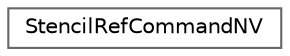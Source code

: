 digraph "Graphical Class Hierarchy"
{
 // LATEX_PDF_SIZE
  bgcolor="transparent";
  edge [fontname=Helvetica,fontsize=10,labelfontname=Helvetica,labelfontsize=10];
  node [fontname=Helvetica,fontsize=10,shape=box,height=0.2,width=0.4];
  rankdir="LR";
  Node0 [id="Node000000",label="StencilRefCommandNV",height=0.2,width=0.4,color="grey40", fillcolor="white", style="filled",URL="$struct_stencil_ref_command_n_v.html",tooltip=" "];
}
